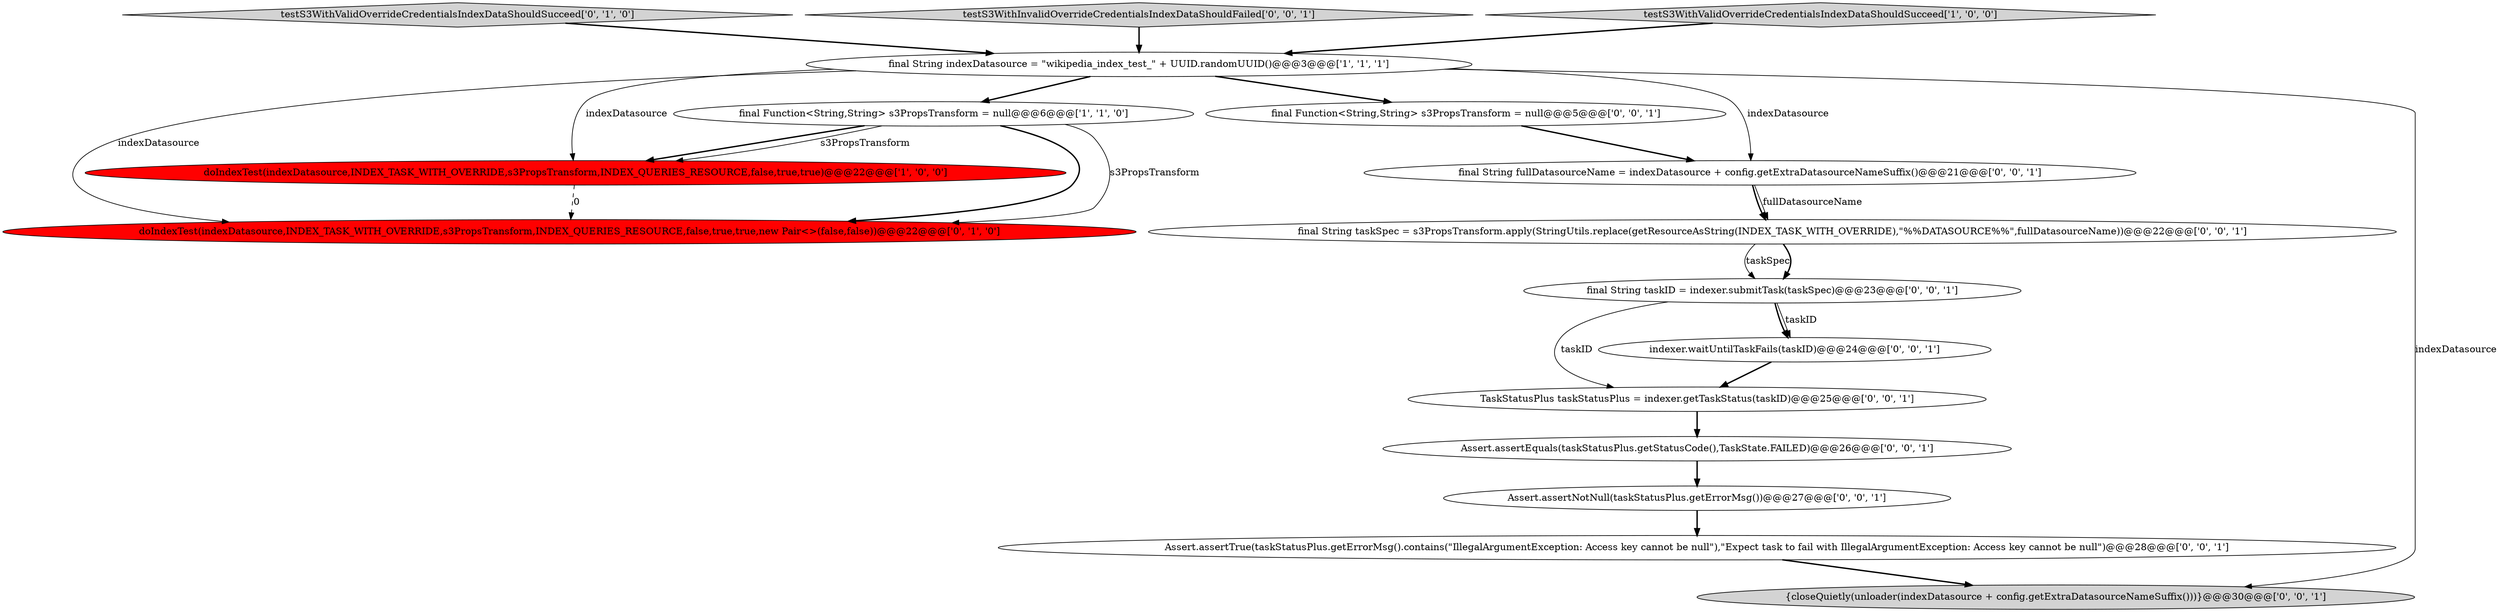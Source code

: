 digraph {
10 [style = filled, label = "TaskStatusPlus taskStatusPlus = indexer.getTaskStatus(taskID)@@@25@@@['0', '0', '1']", fillcolor = white, shape = ellipse image = "AAA0AAABBB3BBB"];
2 [style = filled, label = "final String indexDatasource = \"wikipedia_index_test_\" + UUID.randomUUID()@@@3@@@['1', '1', '1']", fillcolor = white, shape = ellipse image = "AAA0AAABBB1BBB"];
8 [style = filled, label = "indexer.waitUntilTaskFails(taskID)@@@24@@@['0', '0', '1']", fillcolor = white, shape = ellipse image = "AAA0AAABBB3BBB"];
16 [style = filled, label = "final String taskSpec = s3PropsTransform.apply(StringUtils.replace(getResourceAsString(INDEX_TASK_WITH_OVERRIDE),\"%%DATASOURCE%%\",fullDatasourceName))@@@22@@@['0', '0', '1']", fillcolor = white, shape = ellipse image = "AAA0AAABBB3BBB"];
13 [style = filled, label = "Assert.assertEquals(taskStatusPlus.getStatusCode(),TaskState.FAILED)@@@26@@@['0', '0', '1']", fillcolor = white, shape = ellipse image = "AAA0AAABBB3BBB"];
4 [style = filled, label = "testS3WithValidOverrideCredentialsIndexDataShouldSucceed['0', '1', '0']", fillcolor = lightgray, shape = diamond image = "AAA0AAABBB2BBB"];
0 [style = filled, label = "doIndexTest(indexDatasource,INDEX_TASK_WITH_OVERRIDE,s3PropsTransform,INDEX_QUERIES_RESOURCE,false,true,true)@@@22@@@['1', '0', '0']", fillcolor = red, shape = ellipse image = "AAA1AAABBB1BBB"];
7 [style = filled, label = "Assert.assertTrue(taskStatusPlus.getErrorMsg().contains(\"IllegalArgumentException: Access key cannot be null\"),\"Expect task to fail with IllegalArgumentException: Access key cannot be null\")@@@28@@@['0', '0', '1']", fillcolor = white, shape = ellipse image = "AAA0AAABBB3BBB"];
11 [style = filled, label = "Assert.assertNotNull(taskStatusPlus.getErrorMsg())@@@27@@@['0', '0', '1']", fillcolor = white, shape = ellipse image = "AAA0AAABBB3BBB"];
5 [style = filled, label = "doIndexTest(indexDatasource,INDEX_TASK_WITH_OVERRIDE,s3PropsTransform,INDEX_QUERIES_RESOURCE,false,true,true,new Pair<>(false,false))@@@22@@@['0', '1', '0']", fillcolor = red, shape = ellipse image = "AAA1AAABBB2BBB"];
9 [style = filled, label = "testS3WithInvalidOverrideCredentialsIndexDataShouldFailed['0', '0', '1']", fillcolor = lightgray, shape = diamond image = "AAA0AAABBB3BBB"];
1 [style = filled, label = "testS3WithValidOverrideCredentialsIndexDataShouldSucceed['1', '0', '0']", fillcolor = lightgray, shape = diamond image = "AAA0AAABBB1BBB"];
14 [style = filled, label = "final String fullDatasourceName = indexDatasource + config.getExtraDatasourceNameSuffix()@@@21@@@['0', '0', '1']", fillcolor = white, shape = ellipse image = "AAA0AAABBB3BBB"];
3 [style = filled, label = "final Function<String,String> s3PropsTransform = null@@@6@@@['1', '1', '0']", fillcolor = white, shape = ellipse image = "AAA0AAABBB1BBB"];
12 [style = filled, label = "final Function<String,String> s3PropsTransform = null@@@5@@@['0', '0', '1']", fillcolor = white, shape = ellipse image = "AAA0AAABBB3BBB"];
15 [style = filled, label = "{closeQuietly(unloader(indexDatasource + config.getExtraDatasourceNameSuffix()))}@@@30@@@['0', '0', '1']", fillcolor = lightgray, shape = ellipse image = "AAA0AAABBB3BBB"];
6 [style = filled, label = "final String taskID = indexer.submitTask(taskSpec)@@@23@@@['0', '0', '1']", fillcolor = white, shape = ellipse image = "AAA0AAABBB3BBB"];
14->16 [style = bold, label=""];
8->10 [style = bold, label=""];
16->6 [style = solid, label="taskSpec"];
0->5 [style = dashed, label="0"];
9->2 [style = bold, label=""];
2->0 [style = solid, label="indexDatasource"];
16->6 [style = bold, label=""];
2->3 [style = bold, label=""];
2->14 [style = solid, label="indexDatasource"];
4->2 [style = bold, label=""];
3->5 [style = solid, label="s3PropsTransform"];
13->11 [style = bold, label=""];
3->0 [style = bold, label=""];
2->12 [style = bold, label=""];
6->10 [style = solid, label="taskID"];
14->16 [style = solid, label="fullDatasourceName"];
3->5 [style = bold, label=""];
10->13 [style = bold, label=""];
3->0 [style = solid, label="s3PropsTransform"];
11->7 [style = bold, label=""];
6->8 [style = bold, label=""];
12->14 [style = bold, label=""];
7->15 [style = bold, label=""];
1->2 [style = bold, label=""];
6->8 [style = solid, label="taskID"];
2->15 [style = solid, label="indexDatasource"];
2->5 [style = solid, label="indexDatasource"];
}
